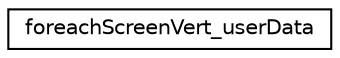digraph G
{
  edge [fontname="Helvetica",fontsize="10",labelfontname="Helvetica",labelfontsize="10"];
  node [fontname="Helvetica",fontsize="10",shape=record];
  rankdir=LR;
  Node1 [label="foreachScreenVert_userData",height=0.2,width=0.4,color="black", fillcolor="white", style="filled",URL="$d4/de1/structforeachScreenVert__userData.html"];
}
